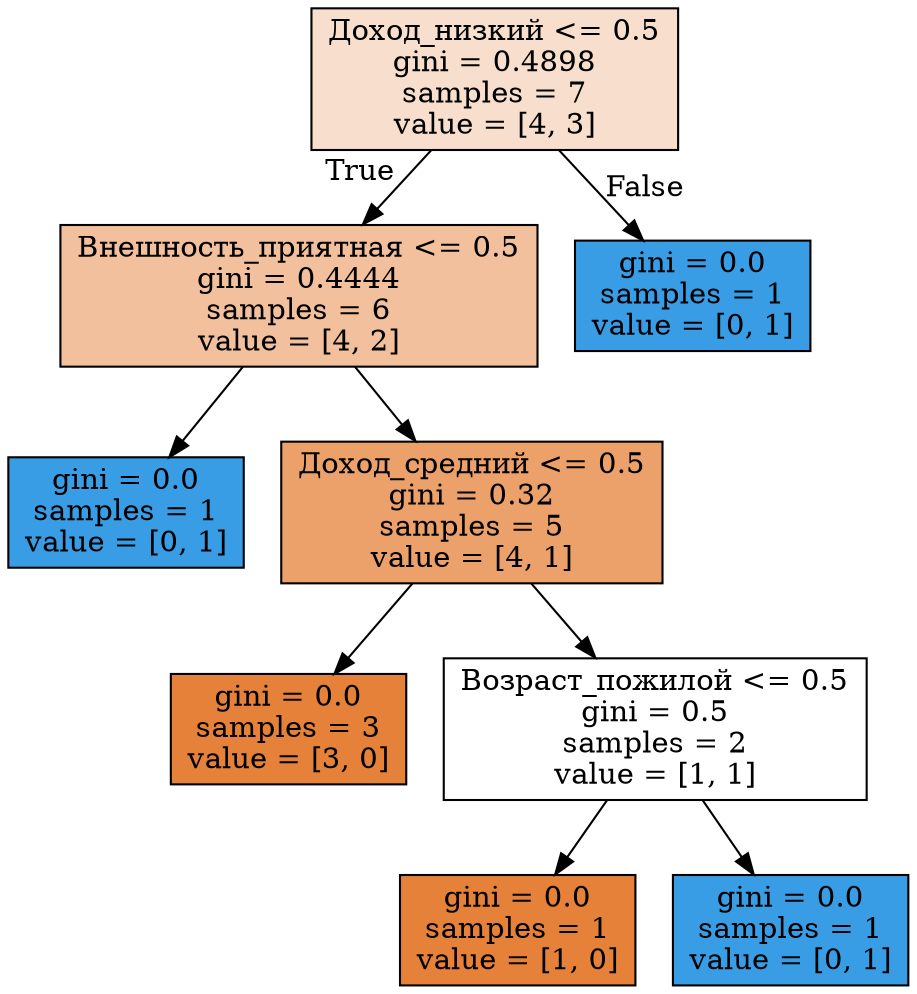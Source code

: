digraph Tree {
node [shape=box, style="filled", color="black"] ;
0 [label="Доход_низкий <= 0.5\ngini = 0.4898\nsamples = 7\nvalue = [4, 3]", fillcolor="#e5813940"] ;
1 [label="Внешность_приятная <= 0.5\ngini = 0.4444\nsamples = 6\nvalue = [4, 2]", fillcolor="#e581397f"] ;
0 -> 1 [labeldistance=2.5, labelangle=45, headlabel="True"] ;
2 [label="gini = 0.0\nsamples = 1\nvalue = [0, 1]", fillcolor="#399de5ff"] ;
1 -> 2 ;
3 [label="Доход_средний <= 0.5\ngini = 0.32\nsamples = 5\nvalue = [4, 1]", fillcolor="#e58139bf"] ;
1 -> 3 ;
4 [label="gini = 0.0\nsamples = 3\nvalue = [3, 0]", fillcolor="#e58139ff"] ;
3 -> 4 ;
5 [label="Возраст_пожилой <= 0.5\ngini = 0.5\nsamples = 2\nvalue = [1, 1]", fillcolor="#e5813900"] ;
3 -> 5 ;
6 [label="gini = 0.0\nsamples = 1\nvalue = [1, 0]", fillcolor="#e58139ff"] ;
5 -> 6 ;
7 [label="gini = 0.0\nsamples = 1\nvalue = [0, 1]", fillcolor="#399de5ff"] ;
5 -> 7 ;
8 [label="gini = 0.0\nsamples = 1\nvalue = [0, 1]", fillcolor="#399de5ff"] ;
0 -> 8 [labeldistance=2.5, labelangle=-45, headlabel="False"] ;
}